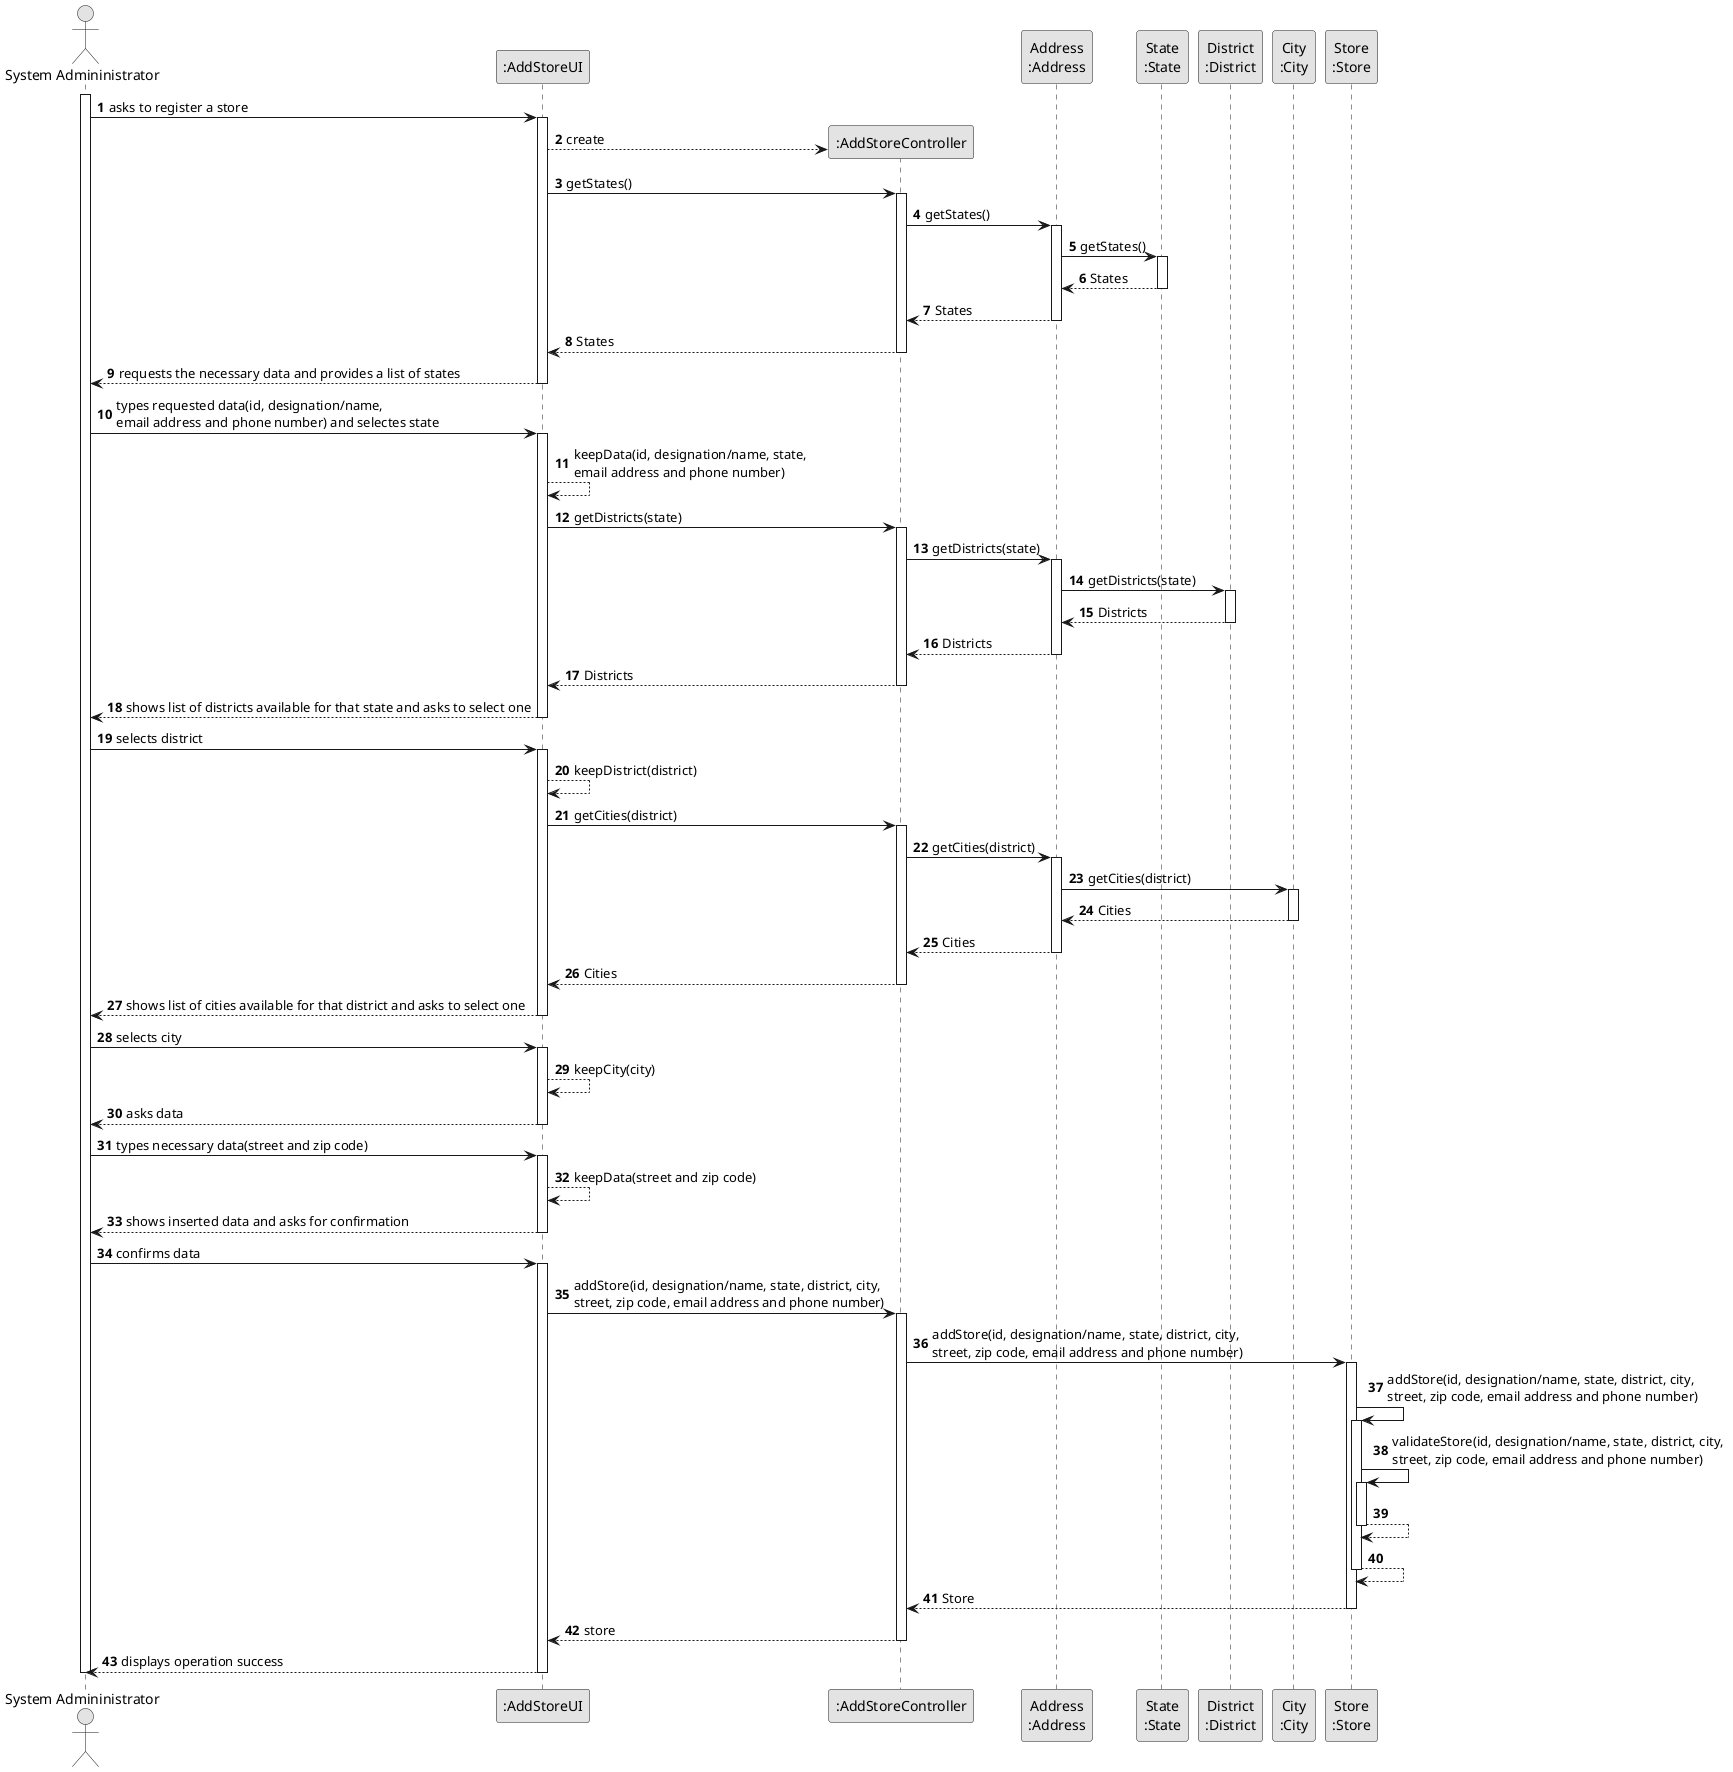 @startuml
skinparam monochrome true
skinparam packageStyle rectangle
skinparam shadowing false

autonumber

'hide footbox
actor "System Admininistrator" as Admin
participant ":AddStoreUI" as AddStoreUI
participant ":AddStoreController" as AddStoreController
participant "Address\n:Address" as Address
participant "State\n:State" as State
participant "District\n:District" as District
participant "City\n:City" as City
'participant ":Repositories" as RepositorySingleton
'participant "repositories\n:Repositories" as repositories
'participant "storeRepository\n:storeRepository" as storeRepository
participant "Store\n:Store" as Store

activate Admin

    Admin -> AddStoreUI : asks to register a store

        activate AddStoreUI
            create AddStoreController
            AddStoreUI --> AddStoreController** : create
            AddStoreUI -> AddStoreController : getStates()
            activate AddStoreController
                AddStoreController -> Address : getStates()
                    activate Address
                        Address -> State : getStates()
                            activate State
                                State --> Address : States
                            deactivate State
                        Address --> AddStoreController : States
                    deactivate Address
                AddStoreController --> AddStoreUI : States
            deactivate AddStoreController
            AddStoreUI --> Admin : requests the necessary data and provides a list of states
        deactivate AddStoreUI

    Admin -> AddStoreUI : types requested data(id, designation/name, \nemail address and phone number) and selectes state
        activate AddStoreUI
        AddStoreUI --> AddStoreUI : keepData(id, designation/name, state, \nemail address and phone number)
            AddStoreUI -> AddStoreController : getDistricts(state)
                activate AddStoreController
                    AddStoreController -> Address : getDistricts(state)
                        activate Address
                            Address -> District : getDistricts(state)
                                activate District
                                    District --> Address : Districts
                                deactivate District
                            Address --> AddStoreController : Districts
                        deactivate Address
                    AddStoreController --> AddStoreUI : Districts
                deactivate AddStoreController
            AddStoreUI --> Admin : shows list of districts available for that state and asks to select one
        deactivate AddStoreUI

    Admin -> AddStoreUI : selects district
        activate AddStoreUI
        AddStoreUI --> AddStoreUI : keepDistrict(district)
            AddStoreUI -> AddStoreController : getCities(district)
                activate AddStoreController
                    AddStoreController -> Address : getCities(district)
                        activate Address
                            Address -> City : getCities(district)
                                activate City
                                    City --> Address : Cities
                                deactivate City
                            Address --> AddStoreController : Cities
                        deactivate Address
                    AddStoreController --> AddStoreUI : Cities
                deactivate AddStoreController
            AddStoreUI --> Admin : shows list of cities available for that district and asks to select one
        deactivate AddStoreUI
    Admin -> AddStoreUI : selects city
        activate AddStoreUI
        AddStoreUI --> AddStoreUI : keepCity(city)
        AddStoreUI --> Admin : asks data
    deactivate AddStoreUI
    Admin -> AddStoreUI : types necessary data(street and zip code)
        activate AddStoreUI
        AddStoreUI --> AddStoreUI : keepData(street and zip code)
    
        AddStoreUI --> Admin : shows inserted data and asks for confirmation
    deactivate AddStoreUI

    Admin -> AddStoreUI : confirms data
    activate AddStoreUI

        AddStoreUI -> AddStoreController : addStore(id, designation/name, state, district, city, \nstreet, zip code, email address and phone number)
        activate AddStoreController

            /'AddStoreController -> RepositorySingleton : getInstance()

            activate RepositorySingleton

                RepositorySingleton --> AddStoreController : repositories

            deactivate RepositorySingleton

            AddStoreController -> repositories : getStoreRepository()

            activate repositories

                repositories --> AddStoreController : storeRepository

            deactivate repositories'/

            AddStoreController -> Store : addStore(id, designation/name, state, district, city, \nstreet, zip code, email address and phone number)

            activate Store

               Store -> Store : addStore(id, designation/name, state, district, city, \nstreet, zip code, email address and phone number)
                activate Store
                        Store -> Store : validateStore(id, designation/name, state, district, city, \nstreet, zip code, email address and phone number)
                            activate Store
                                Store --> Store
                            deactivate Store
                            Store --> Store
                    deactivate Store
                    Store --> AddStoreController : Store
            deactivate Store
        AddStoreController --> AddStoreUI : store
        deactivate AddStoreController
        AddStoreUI --> Admin : displays operation success
    deactivate AddStoreUI

deactivate Admin

@enduml